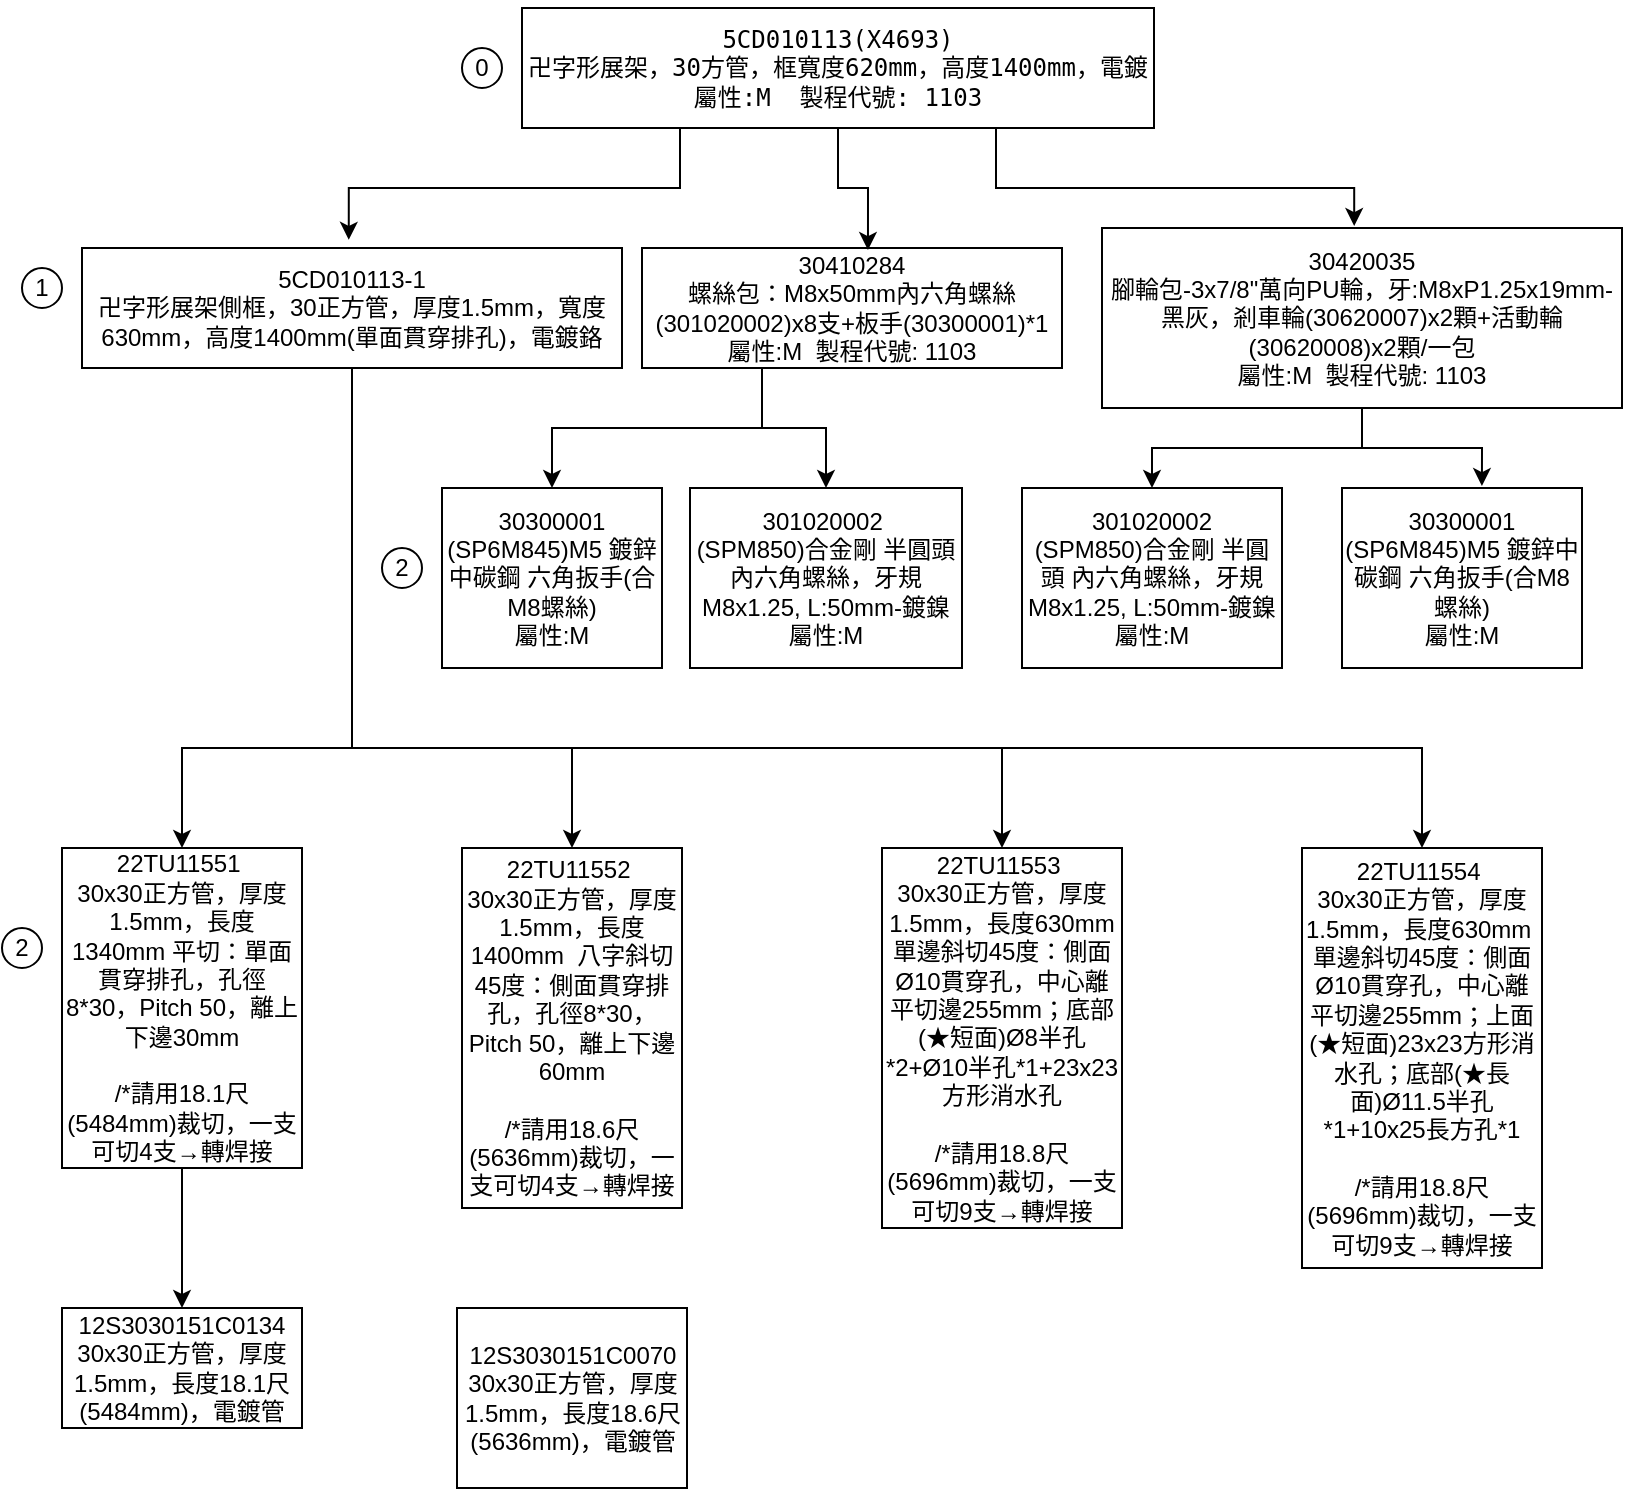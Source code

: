 <mxfile version="24.2.8" type="github">
  <diagram id="C5RBs43oDa-KdzZeNtuy" name="Page-1">
    <mxGraphModel dx="989" dy="532" grid="1" gridSize="10" guides="1" tooltips="1" connect="1" arrows="1" fold="1" page="1" pageScale="1" pageWidth="827" pageHeight="1169" math="0" shadow="0">
      <root>
        <mxCell id="WIyWlLk6GJQsqaUBKTNV-0" />
        <mxCell id="WIyWlLk6GJQsqaUBKTNV-1" parent="WIyWlLk6GJQsqaUBKTNV-0" />
        <mxCell id="io9VJMqO0ZMELUNDM5LC-0" value="&lt;pre&gt;5CD010113(X4693)&lt;br&gt;卍字形展架，30方管，框寬度620mm，高度1400mm，電鍍&lt;br&gt;屬性:M&amp;nbsp; 製程代號: 1103&lt;/pre&gt;" style="rounded=0;whiteSpace=wrap;html=1;align=center;" vertex="1" parent="WIyWlLk6GJQsqaUBKTNV-1">
          <mxGeometry x="270" y="10" width="316" height="60" as="geometry" />
        </mxCell>
        <mxCell id="io9VJMqO0ZMELUNDM5LC-67" style="edgeStyle=orthogonalEdgeStyle;rounded=0;orthogonalLoop=1;jettySize=auto;html=1;entryX=0.5;entryY=0;entryDx=0;entryDy=0;" edge="1" parent="WIyWlLk6GJQsqaUBKTNV-1" source="io9VJMqO0ZMELUNDM5LC-1" target="io9VJMqO0ZMELUNDM5LC-22">
          <mxGeometry relative="1" as="geometry">
            <Array as="points">
              <mxPoint x="185" y="380" />
              <mxPoint x="100" y="380" />
            </Array>
          </mxGeometry>
        </mxCell>
        <mxCell id="io9VJMqO0ZMELUNDM5LC-68" style="edgeStyle=orthogonalEdgeStyle;rounded=0;orthogonalLoop=1;jettySize=auto;html=1;entryX=0.5;entryY=0;entryDx=0;entryDy=0;" edge="1" parent="WIyWlLk6GJQsqaUBKTNV-1" source="io9VJMqO0ZMELUNDM5LC-1" target="io9VJMqO0ZMELUNDM5LC-25">
          <mxGeometry relative="1" as="geometry">
            <Array as="points">
              <mxPoint x="185" y="380" />
              <mxPoint x="720" y="380" />
            </Array>
          </mxGeometry>
        </mxCell>
        <mxCell id="io9VJMqO0ZMELUNDM5LC-69" style="edgeStyle=orthogonalEdgeStyle;rounded=0;orthogonalLoop=1;jettySize=auto;html=1;entryX=0.5;entryY=0;entryDx=0;entryDy=0;" edge="1" parent="WIyWlLk6GJQsqaUBKTNV-1" source="io9VJMqO0ZMELUNDM5LC-1" target="io9VJMqO0ZMELUNDM5LC-24">
          <mxGeometry relative="1" as="geometry">
            <Array as="points">
              <mxPoint x="185" y="380" />
              <mxPoint x="510" y="380" />
            </Array>
          </mxGeometry>
        </mxCell>
        <mxCell id="io9VJMqO0ZMELUNDM5LC-70" style="edgeStyle=orthogonalEdgeStyle;rounded=0;orthogonalLoop=1;jettySize=auto;html=1;entryX=0.5;entryY=0;entryDx=0;entryDy=0;" edge="1" parent="WIyWlLk6GJQsqaUBKTNV-1" source="io9VJMqO0ZMELUNDM5LC-1" target="io9VJMqO0ZMELUNDM5LC-23">
          <mxGeometry relative="1" as="geometry">
            <Array as="points">
              <mxPoint x="185" y="380" />
              <mxPoint x="295" y="380" />
            </Array>
          </mxGeometry>
        </mxCell>
        <mxCell id="io9VJMqO0ZMELUNDM5LC-1" value="5CD010113-1&lt;div&gt;卍字形展架側框，30正方管，厚度1.5mm，寬度630mm，高度1400mm(單面貫穿排孔)，電鍍鉻&lt;br&gt;&lt;/div&gt;" style="rounded=0;whiteSpace=wrap;html=1;" vertex="1" parent="WIyWlLk6GJQsqaUBKTNV-1">
          <mxGeometry x="50" y="130" width="270" height="60" as="geometry" />
        </mxCell>
        <mxCell id="io9VJMqO0ZMELUNDM5LC-74" style="edgeStyle=orthogonalEdgeStyle;rounded=0;orthogonalLoop=1;jettySize=auto;html=1;" edge="1" parent="WIyWlLk6GJQsqaUBKTNV-1" source="io9VJMqO0ZMELUNDM5LC-2" target="io9VJMqO0ZMELUNDM5LC-15">
          <mxGeometry relative="1" as="geometry">
            <Array as="points">
              <mxPoint x="390" y="220" />
              <mxPoint x="285" y="220" />
            </Array>
          </mxGeometry>
        </mxCell>
        <mxCell id="io9VJMqO0ZMELUNDM5LC-76" style="edgeStyle=orthogonalEdgeStyle;rounded=0;orthogonalLoop=1;jettySize=auto;html=1;entryX=0.5;entryY=0;entryDx=0;entryDy=0;" edge="1" parent="WIyWlLk6GJQsqaUBKTNV-1" source="io9VJMqO0ZMELUNDM5LC-2" target="io9VJMqO0ZMELUNDM5LC-14">
          <mxGeometry relative="1" as="geometry">
            <Array as="points">
              <mxPoint x="390" y="220" />
              <mxPoint x="422" y="220" />
            </Array>
          </mxGeometry>
        </mxCell>
        <mxCell id="io9VJMqO0ZMELUNDM5LC-2" value="&lt;p&gt;30410284&lt;br&gt;螺絲包：M8x50mm內六角螺絲(301020002)x8支+板手(30300001)*1&lt;br&gt;屬性:M&amp;nbsp; 製程代號: 1103&lt;/p&gt;" style="rounded=0;whiteSpace=wrap;html=1;" vertex="1" parent="WIyWlLk6GJQsqaUBKTNV-1">
          <mxGeometry x="330" y="130" width="210" height="60" as="geometry" />
        </mxCell>
        <mxCell id="io9VJMqO0ZMELUNDM5LC-19" style="edgeStyle=orthogonalEdgeStyle;rounded=0;orthogonalLoop=1;jettySize=auto;html=1;exitX=0.5;exitY=1;exitDx=0;exitDy=0;entryX=0.5;entryY=0;entryDx=0;entryDy=0;" edge="1" parent="WIyWlLk6GJQsqaUBKTNV-1" source="io9VJMqO0ZMELUNDM5LC-5" target="io9VJMqO0ZMELUNDM5LC-11">
          <mxGeometry relative="1" as="geometry" />
        </mxCell>
        <mxCell id="io9VJMqO0ZMELUNDM5LC-5" value="30420035&lt;div&gt;腳輪包-3x7/8&quot;萬向PU輪，牙:M8xP1.25x19mm-黑灰，剎車輪(30620007)x2顆+活動輪(30620008)x2顆/一包&lt;br&gt;&lt;/div&gt;&lt;div&gt;屬性:M&amp;nbsp; 製程代號: 1103&lt;br&gt;&lt;/div&gt;" style="rounded=0;whiteSpace=wrap;html=1;" vertex="1" parent="WIyWlLk6GJQsqaUBKTNV-1">
          <mxGeometry x="560" y="120" width="260" height="90" as="geometry" />
        </mxCell>
        <mxCell id="io9VJMqO0ZMELUNDM5LC-8" style="edgeStyle=orthogonalEdgeStyle;rounded=0;orthogonalLoop=1;jettySize=auto;html=1;exitX=0.5;exitY=1;exitDx=0;exitDy=0;entryX=0.538;entryY=0.017;entryDx=0;entryDy=0;entryPerimeter=0;" edge="1" parent="WIyWlLk6GJQsqaUBKTNV-1" source="io9VJMqO0ZMELUNDM5LC-0" target="io9VJMqO0ZMELUNDM5LC-2">
          <mxGeometry relative="1" as="geometry" />
        </mxCell>
        <mxCell id="io9VJMqO0ZMELUNDM5LC-10" style="edgeStyle=orthogonalEdgeStyle;rounded=0;orthogonalLoop=1;jettySize=auto;html=1;exitX=0.75;exitY=1;exitDx=0;exitDy=0;entryX=0.485;entryY=-0.011;entryDx=0;entryDy=0;entryPerimeter=0;" edge="1" parent="WIyWlLk6GJQsqaUBKTNV-1" source="io9VJMqO0ZMELUNDM5LC-0" target="io9VJMqO0ZMELUNDM5LC-5">
          <mxGeometry relative="1" as="geometry">
            <Array as="points">
              <mxPoint x="507" y="100" />
              <mxPoint x="686" y="100" />
            </Array>
          </mxGeometry>
        </mxCell>
        <mxCell id="io9VJMqO0ZMELUNDM5LC-11" value="301020002&lt;div&gt;(SPM850)合金剛 半圓頭 內六角螺絲，牙規M8x1.25, L:50mm-鍍鎳&lt;br&gt;&lt;/div&gt;&lt;div&gt;屬性:M&lt;br&gt;&lt;/div&gt;" style="rounded=0;whiteSpace=wrap;html=1;" vertex="1" parent="WIyWlLk6GJQsqaUBKTNV-1">
          <mxGeometry x="520" y="250" width="130" height="90" as="geometry" />
        </mxCell>
        <mxCell id="io9VJMqO0ZMELUNDM5LC-12" value="30300001&lt;div&gt;(SP6M845)M5 鍍鋅中碳鋼 六角扳手(合M8螺絲)&lt;br&gt;&lt;/div&gt;&lt;div&gt;屬性:M&lt;br&gt;&lt;/div&gt;" style="rounded=0;whiteSpace=wrap;html=1;" vertex="1" parent="WIyWlLk6GJQsqaUBKTNV-1">
          <mxGeometry x="680" y="250" width="120" height="90" as="geometry" />
        </mxCell>
        <mxCell id="io9VJMqO0ZMELUNDM5LC-14" value="301020002&amp;nbsp;&lt;div&gt;(SPM850)合金剛 半圓頭 內六角螺絲，牙規M8x1.25, L:50mm-鍍鎳&lt;/div&gt;&lt;div&gt;屬性:M&lt;br&gt;&lt;/div&gt;" style="rounded=0;whiteSpace=wrap;html=1;" vertex="1" parent="WIyWlLk6GJQsqaUBKTNV-1">
          <mxGeometry x="354" y="250" width="136" height="90" as="geometry" />
        </mxCell>
        <mxCell id="io9VJMqO0ZMELUNDM5LC-15" value="30300001 (SP6M845)M5 鍍鋅中碳鋼 六角扳手(合M8螺絲)&lt;div&gt;屬性:M&lt;br&gt;&lt;/div&gt;" style="rounded=0;whiteSpace=wrap;html=1;" vertex="1" parent="WIyWlLk6GJQsqaUBKTNV-1">
          <mxGeometry x="230" y="250" width="110" height="90" as="geometry" />
        </mxCell>
        <mxCell id="io9VJMqO0ZMELUNDM5LC-18" style="edgeStyle=orthogonalEdgeStyle;rounded=0;orthogonalLoop=1;jettySize=auto;html=1;entryX=0.583;entryY=-0.011;entryDx=0;entryDy=0;entryPerimeter=0;" edge="1" parent="WIyWlLk6GJQsqaUBKTNV-1" source="io9VJMqO0ZMELUNDM5LC-5" target="io9VJMqO0ZMELUNDM5LC-12">
          <mxGeometry relative="1" as="geometry" />
        </mxCell>
        <mxCell id="io9VJMqO0ZMELUNDM5LC-21" style="edgeStyle=orthogonalEdgeStyle;rounded=0;orthogonalLoop=1;jettySize=auto;html=1;exitX=0.25;exitY=1;exitDx=0;exitDy=0;entryX=0.494;entryY=-0.068;entryDx=0;entryDy=0;entryPerimeter=0;" edge="1" parent="WIyWlLk6GJQsqaUBKTNV-1" source="io9VJMqO0ZMELUNDM5LC-0" target="io9VJMqO0ZMELUNDM5LC-1">
          <mxGeometry relative="1" as="geometry" />
        </mxCell>
        <mxCell id="io9VJMqO0ZMELUNDM5LC-37" style="edgeStyle=orthogonalEdgeStyle;rounded=0;orthogonalLoop=1;jettySize=auto;html=1;entryX=0.5;entryY=0;entryDx=0;entryDy=0;" edge="1" parent="WIyWlLk6GJQsqaUBKTNV-1" source="io9VJMqO0ZMELUNDM5LC-22" target="io9VJMqO0ZMELUNDM5LC-35">
          <mxGeometry relative="1" as="geometry" />
        </mxCell>
        <mxCell id="io9VJMqO0ZMELUNDM5LC-22" value="22TU11551&amp;nbsp;&lt;div&gt;30x30正方管，厚度1.5mm，長度1340mm 平切：單面貫穿排孔，孔徑8*30，Pitch 50，離上下邊30mm&lt;/div&gt;&lt;div&gt;&lt;br&gt;&lt;/div&gt;&lt;div&gt;/*&lt;span style=&quot;background-color: initial;&quot;&gt;請用18.1尺(5484mm)裁切，一支可切4支→轉焊接&lt;/span&gt;&lt;/div&gt;" style="rounded=0;whiteSpace=wrap;html=1;" vertex="1" parent="WIyWlLk6GJQsqaUBKTNV-1">
          <mxGeometry x="40" y="430" width="120" height="160" as="geometry" />
        </mxCell>
        <mxCell id="io9VJMqO0ZMELUNDM5LC-23" value="22TU11552&amp;nbsp;&lt;div&gt;30x30正方管，厚度1.5mm，長度1400mm&amp;nbsp; 八字斜切45度：側面貫穿排孔，孔徑8*30，Pitch 50，離上下邊60mm&lt;/div&gt;&lt;div&gt;&lt;br&gt;&lt;/div&gt;&lt;div&gt;/*&lt;span style=&quot;background-color: initial;&quot;&gt;請用18.6尺(5636mm)裁切，一支可切4支→轉焊接&lt;/span&gt;&lt;/div&gt;" style="rounded=0;whiteSpace=wrap;html=1;" vertex="1" parent="WIyWlLk6GJQsqaUBKTNV-1">
          <mxGeometry x="240" y="430" width="110" height="180" as="geometry" />
        </mxCell>
        <mxCell id="io9VJMqO0ZMELUNDM5LC-24" value="22TU11553&amp;nbsp;&lt;div&gt;30x30正方管，厚度1.5mm，長度630mm 單邊斜切45度：側面Ø10貫穿孔，中心離平切邊255mm；底部(★短面)Ø8半孔*2+Ø10半孔*1+23x23方形消水孔&lt;/div&gt;&lt;div&gt;&lt;br&gt;&lt;/div&gt;&lt;div&gt;/&lt;span style=&quot;background-color: initial;&quot;&gt;*請用18.8尺(5696mm)裁切，一支可切9支→轉焊接&lt;/span&gt;&lt;/div&gt;" style="rounded=0;whiteSpace=wrap;html=1;" vertex="1" parent="WIyWlLk6GJQsqaUBKTNV-1">
          <mxGeometry x="450" y="430" width="120" height="190" as="geometry" />
        </mxCell>
        <mxCell id="io9VJMqO0ZMELUNDM5LC-25" value="22TU11554&amp;nbsp;&lt;div&gt;30x30正方管，厚度1.5mm，長度630mm&amp;nbsp; 單邊斜切45度：側面Ø10貫穿孔，中心離平切邊255mm；上面(★短面)23x23方形消水孔；底部(★長面)Ø11.5半孔*1+10x25長方孔*1&lt;/div&gt;&lt;div&gt;&lt;br&gt;&lt;/div&gt;&lt;div&gt;/*請用18.8尺(5696mm)裁切，一支可切9支→轉焊接&lt;br&gt;&lt;/div&gt;" style="rounded=0;whiteSpace=wrap;html=1;" vertex="1" parent="WIyWlLk6GJQsqaUBKTNV-1">
          <mxGeometry x="660" y="430" width="120" height="210" as="geometry" />
        </mxCell>
        <mxCell id="io9VJMqO0ZMELUNDM5LC-35" value="12S3030151C0134 30x30正方管，厚度1.5mm，長度18.1尺(5484mm)，電鍍管" style="rounded=0;whiteSpace=wrap;html=1;" vertex="1" parent="WIyWlLk6GJQsqaUBKTNV-1">
          <mxGeometry x="40" y="660" width="120" height="60" as="geometry" />
        </mxCell>
        <mxCell id="io9VJMqO0ZMELUNDM5LC-38" value="12S3030151C0070 30x30正方管，厚度1.5mm，長度18.6尺(5636mm)，電鍍管" style="rounded=0;whiteSpace=wrap;html=1;" vertex="1" parent="WIyWlLk6GJQsqaUBKTNV-1">
          <mxGeometry x="237.5" y="660" width="115" height="90" as="geometry" />
        </mxCell>
        <mxCell id="io9VJMqO0ZMELUNDM5LC-60" value="0" style="ellipse;whiteSpace=wrap;html=1;aspect=fixed;" vertex="1" parent="WIyWlLk6GJQsqaUBKTNV-1">
          <mxGeometry x="240" y="30" width="20" height="20" as="geometry" />
        </mxCell>
        <mxCell id="io9VJMqO0ZMELUNDM5LC-61" value="1" style="ellipse;whiteSpace=wrap;html=1;aspect=fixed;" vertex="1" parent="WIyWlLk6GJQsqaUBKTNV-1">
          <mxGeometry x="20" y="140" width="20" height="20" as="geometry" />
        </mxCell>
        <mxCell id="io9VJMqO0ZMELUNDM5LC-62" value="2" style="ellipse;whiteSpace=wrap;html=1;aspect=fixed;" vertex="1" parent="WIyWlLk6GJQsqaUBKTNV-1">
          <mxGeometry x="200" y="280" width="20" height="20" as="geometry" />
        </mxCell>
        <mxCell id="io9VJMqO0ZMELUNDM5LC-63" value="2" style="ellipse;whiteSpace=wrap;html=1;aspect=fixed;" vertex="1" parent="WIyWlLk6GJQsqaUBKTNV-1">
          <mxGeometry x="10" y="470" width="20" height="20" as="geometry" />
        </mxCell>
      </root>
    </mxGraphModel>
  </diagram>
</mxfile>

